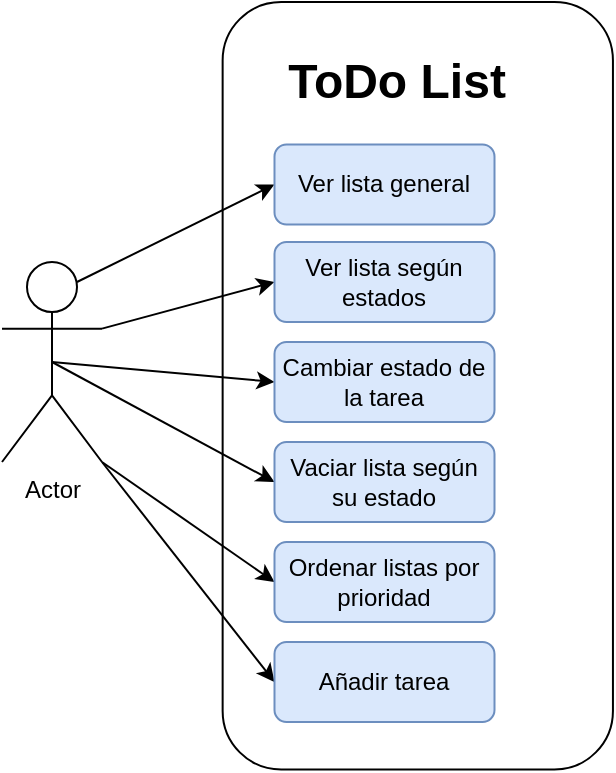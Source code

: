 <mxfile>
    <diagram id="Dm9E546mPRxh4O7QHit1" name="Page-1">
        <mxGraphModel dx="890" dy="459" grid="1" gridSize="10" guides="1" tooltips="1" connect="1" arrows="1" fold="1" page="1" pageScale="1" pageWidth="827" pageHeight="1169" math="0" shadow="0">
            <root>
                <mxCell id="0"/>
                <mxCell id="1" parent="0"/>
                <mxCell id="3" value="" style="rounded=1;whiteSpace=wrap;html=1;rotation=-90;" parent="1" vertex="1">
                    <mxGeometry x="66.02" y="134.3" width="383.75" height="195.15" as="geometry"/>
                </mxCell>
                <mxCell id="9" style="edgeStyle=none;html=1;exitX=0.75;exitY=0.1;exitDx=0;exitDy=0;exitPerimeter=0;entryX=0;entryY=0.5;entryDx=0;entryDy=0;fontColor=#000000;rounded=1;" parent="1" source="2" target="5" edge="1">
                    <mxGeometry relative="1" as="geometry"/>
                </mxCell>
                <mxCell id="10" style="edgeStyle=none;html=1;exitX=1;exitY=0.333;exitDx=0;exitDy=0;exitPerimeter=0;entryX=0;entryY=0.5;entryDx=0;entryDy=0;fontColor=#000000;rounded=1;" parent="1" source="2" target="8" edge="1">
                    <mxGeometry relative="1" as="geometry"/>
                </mxCell>
                <mxCell id="13" style="edgeStyle=none;html=1;exitX=0.5;exitY=0.5;exitDx=0;exitDy=0;exitPerimeter=0;entryX=0;entryY=0.5;entryDx=0;entryDy=0;fontColor=#000000;rounded=1;" parent="1" source="2" target="11" edge="1">
                    <mxGeometry relative="1" as="geometry"/>
                </mxCell>
                <mxCell id="15" style="edgeStyle=none;html=1;exitX=0.5;exitY=0.5;exitDx=0;exitDy=0;exitPerimeter=0;entryX=0;entryY=0.5;entryDx=0;entryDy=0;fontColor=#000000;rounded=1;" parent="1" source="2" target="14" edge="1">
                    <mxGeometry relative="1" as="geometry"/>
                </mxCell>
                <mxCell id="17" style="edgeStyle=none;html=1;exitX=1;exitY=1;exitDx=0;exitDy=0;exitPerimeter=0;entryX=0;entryY=0.5;entryDx=0;entryDy=0;fontColor=#000000;rounded=1;" parent="1" source="2" target="16" edge="1">
                    <mxGeometry relative="1" as="geometry"/>
                </mxCell>
                <mxCell id="21" style="edgeStyle=none;html=1;exitX=1;exitY=1;exitDx=0;exitDy=0;exitPerimeter=0;entryX=0;entryY=0.5;entryDx=0;entryDy=0;fontColor=#000000;rounded=1;" parent="1" source="2" target="20" edge="1">
                    <mxGeometry relative="1" as="geometry"/>
                </mxCell>
                <mxCell id="2" value="Actor" style="shape=umlActor;verticalLabelPosition=bottom;verticalAlign=top;html=1;outlineConnect=0;rounded=1;" parent="1" vertex="1">
                    <mxGeometry x="50" y="170" width="50" height="100" as="geometry"/>
                </mxCell>
                <mxCell id="4" value="ToDo List" style="text;strokeColor=none;fillColor=none;html=1;fontSize=24;fontStyle=1;verticalAlign=middle;align=center;rounded=1;" parent="1" vertex="1">
                    <mxGeometry x="170.47" y="60" width="153.75" height="40" as="geometry"/>
                </mxCell>
                <mxCell id="5" value="&lt;font color=&quot;#000000&quot;&gt;Ver lista general&lt;/font&gt;" style="rounded=1;whiteSpace=wrap;html=1;fillColor=#dae8fc;strokeColor=#6c8ebf;" parent="1" vertex="1">
                    <mxGeometry x="186.25" y="111.25" width="110" height="40" as="geometry"/>
                </mxCell>
                <mxCell id="8" value="&lt;font color=&quot;#000000&quot;&gt;Ver lista según estados&lt;/font&gt;" style="rounded=1;whiteSpace=wrap;html=1;fillColor=#dae8fc;strokeColor=#6c8ebf;" parent="1" vertex="1">
                    <mxGeometry x="186.25" y="160" width="110" height="40" as="geometry"/>
                </mxCell>
                <mxCell id="11" value="&lt;font color=&quot;#000000&quot;&gt;Cambiar estado de la tarea&lt;/font&gt;" style="rounded=1;whiteSpace=wrap;html=1;fillColor=#dae8fc;strokeColor=#6c8ebf;" parent="1" vertex="1">
                    <mxGeometry x="186.25" y="210" width="110" height="40" as="geometry"/>
                </mxCell>
                <mxCell id="14" value="&lt;font color=&quot;#000000&quot;&gt;Vaciar lista según su estado&lt;/font&gt;" style="rounded=1;whiteSpace=wrap;html=1;fillColor=#dae8fc;strokeColor=#6c8ebf;" parent="1" vertex="1">
                    <mxGeometry x="186.25" y="260" width="110" height="40" as="geometry"/>
                </mxCell>
                <mxCell id="16" value="&lt;font color=&quot;#000000&quot;&gt;Ordenar listas por prioridad&lt;/font&gt;" style="rounded=1;whiteSpace=wrap;html=1;fillColor=#dae8fc;strokeColor=#6c8ebf;" parent="1" vertex="1">
                    <mxGeometry x="186.25" y="310" width="110" height="40" as="geometry"/>
                </mxCell>
                <mxCell id="20" value="&lt;font color=&quot;#000000&quot;&gt;Añadir tarea&lt;/font&gt;" style="rounded=1;whiteSpace=wrap;html=1;fillColor=#dae8fc;strokeColor=#6c8ebf;" parent="1" vertex="1">
                    <mxGeometry x="186.25" y="360" width="110" height="40" as="geometry"/>
                </mxCell>
            </root>
        </mxGraphModel>
    </diagram>
</mxfile>